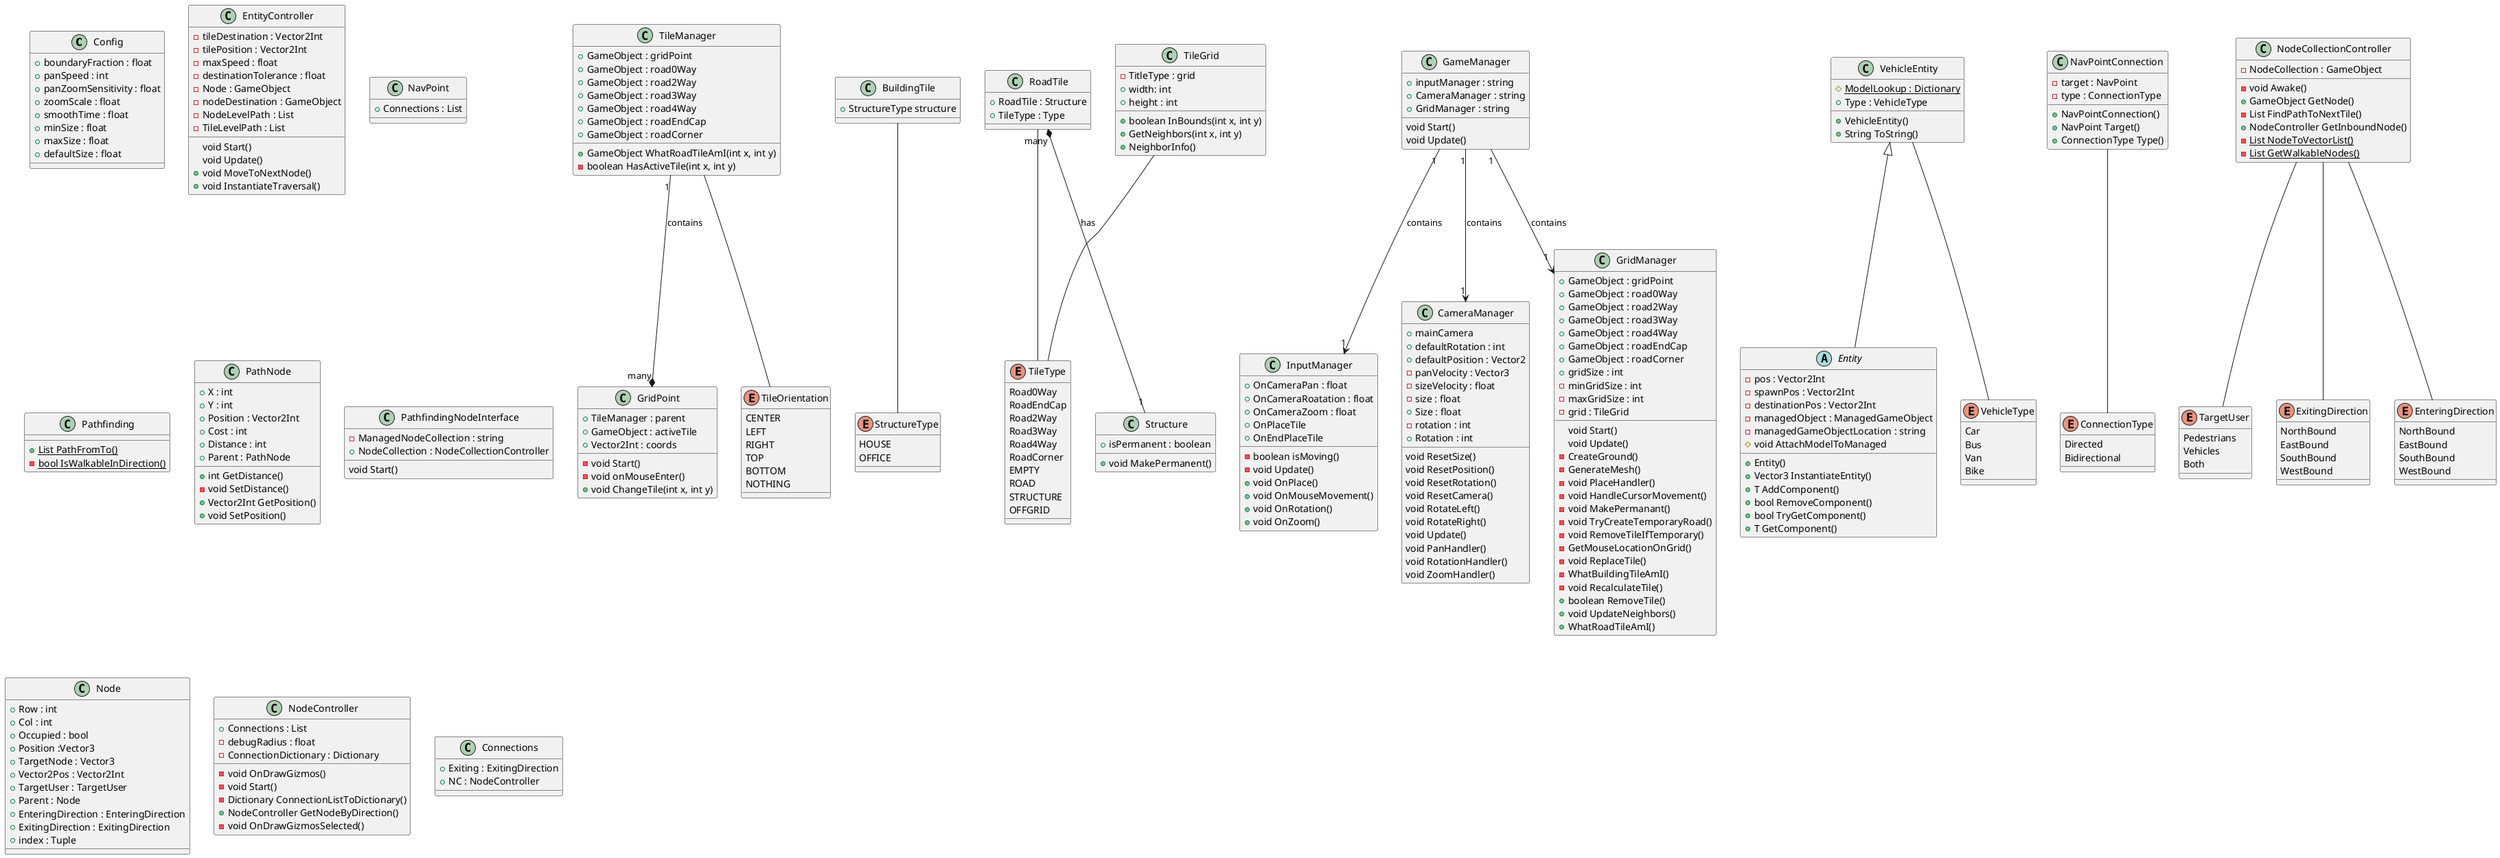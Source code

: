 @startuml ClassDiagram
class Config {
 +boundaryFraction : float
 +panSpeed : int 
 +panZoomSensitivity : float
 +zoomScale : float
 +smoothTime : float 
 +minSize : float 
 +maxSize : float
 +defaultSize : float
}

class GridPoint {
 +TileManager : parent
 +GameObject : activeTile
 +Vector2Int : coords
 -void Start() 
 -void onMouseEnter() 
 +void ChangeTile(int x, int y)
}

class TileManager {
 +GameObject : gridPoint 
 +GameObject : road0Way
 +GameObject : road2Way
 +GameObject : road3Way
 +GameObject : road4Way
 +GameObject : roadEndCap
 +GameObject : roadCorner
 +GameObject WhatRoadTileAmI(int x, int y)
 -boolean HasActiveTile(int x, int y)
}
enum TileOrientation {
    CENTER
    LEFT
    RIGHT
    TOP
    BOTTOM
    NOTHING
}


class BuildingTile {
 +StructureType structure
}
enum StructureType {
    HOUSE
    OFFICE
}

class RoadTile {
 +RoadTile : Structure
 +TileType : Type
}
enum TileType {
    Road0Way
    RoadEndCap
    Road2Way
    Road3Way
    Road4Way
    RoadCorner
}

class Structure {
 +isPermanent : boolean
 +void MakePermanent()
}

class TileGrid {
 -TitleType : grid
 +width: int
 +height : int
 +boolean InBounds(int x, int y)
 +GetNeighbors(int x, int y)
 +NeighborInfo()
}
enum TileType {
    EMPTY
    ROAD
    STRUCTURE
    OFFGRID
}


class InputManager {
 +OnCameraPan : float
 +OnCameraRoatation : float
 +OnCameraZoom : float
 +OnPlaceTile
 +OnEndPlaceTile
 -boolean isMoving()
 -void Update()
 +void OnPlace()
 +void OnMouseMovement() 
 +void OnRotation()
 +void OnZoom()
}

class CameraManager {
 +mainCamera
 +defaultRotation : int
 +defaultPosition : Vector2
 -panVelocity : Vector3
 -sizeVelocity : float
 -size : float
 +Size : float
 -rotation : int
 +Rotation : int
 void ResetSize()
 void ResetPosition()
 void ResetRotation()
 void ResetCamera()
 void RotateLeft()
 void RotateRight()
 void Update()
 void PanHandler()
 void RotationHandler()
 void ZoomHandler()
}

class GameManager {
 +inputManager : string
 +CameraManager : string
 +GridManager : string
 void Start()
 void Update()
}

class GridManager {
 +GameObject : gridPoint 
 +GameObject : road0Way
 +GameObject : road2Way
 +GameObject : road3Way
 +GameObject : road4Way
 +GameObject : roadEndCap
 +GameObject : roadCorner
 +gridSize : int
 -minGridSize : int 
 -maxGridSize : int
 -grid : TileGrid
  void Start()
  void Update()
 -CreateGround()
 -GenerateMesh()
 -void PlaceHandler()
 -void HandleCursorMovement()
 -void MakePermanant()
 -void TryCreateTemporaryRoad()
 -void RemoveTileIfTemporary()
 -GetMouseLocationOnGrid()
 -void ReplaceTile()
 -WhatBuildingTileAmI()
 -void RecalculateTile()
 +boolean RemoveTile()
 +void UpdateNeighbors()
 +WhatRoadTileAmI()
}

class EntityController {
-tileDestination : Vector2Int
-tilePosition : Vector2Int
-maxSpeed : float
-destinationTolerance : float
-Node : GameObject
-nodeDestination : GameObject
-NodeLevelPath : List
-TileLevelPath : List
void Start()
void Update()
+void MoveToNextNode()
+void InstantiateTraversal()
}

abstract class Entity {
-pos : Vector2Int
-spawnPos : Vector2Int
-destinationPos : Vector2Int
-managedObject : ManagedGameObject
-managedGameObjectLocation : string
+Entity()
+Vector3 InstantiateEntity()
+T AddComponent()
+bool RemoveComponent()
+bool TryGetComponent()
+T GetComponent()
#void AttachModelToManaged
}

class VehicleEntity {
{static} #ModelLookup : Dictionary
+Type : VehicleType
+VehicleEntity()
+String ToString()
}
enum VehicleType{
    Car
    Bus
    Van
    Bike
}
class NavPoint {
+Connections : List
}

class NavPointConnection{
-target : NavPoint
-type : ConnectionType
+NavPointConnection()
+NavPoint Target()
+ConnectionType Type()
}
enum ConnectionType {
    Directed
    Bidirectional
}

class Pathfinding {
{static} +List PathFromTo()
{static} -bool IsWalkableInDirection()
}

class PathNode {
+X : int
+Y : int
+Position : Vector2Int
+Cost : int
+Distance : int
+Parent : PathNode
+int GetDistance()
-void SetDistance()
+Vector2Int GetPosition()
+void SetPosition()
}

class PathfindingNodeInterface {
-ManagedNodeCollection : string
+ NodeCollection : NodeCollectionController
void Start()
}

class NodeCollectionController {
-NodeCollection : GameObject
-void Awake()
+GameObject GetNode()
-List FindPathToNextTile()
+NodeController GetInboundNode()
{static} -List NodeToVectorList()
{static} -List GetWalkableNodes()
}
enum TargetUser {
    Pedestrians
    Vehicles
    Both
}
enum ExitingDirection {
    NorthBound
    EastBound
    SouthBound
    WestBound
}
enum EnteringDirection {
    NorthBound
    EastBound
    SouthBound
    WestBound
}
class Node {
+Row : int
+Col : int
+Occupied : bool
+Position :Vector3
+TargetNode : Vector3
+Vector2Pos : Vector2Int
+TargetUser : TargetUser
+Parent : Node
+EnteringDirection : EnteringDirection
+ExitingDirection : ExitingDirection
+index : Tuple
}

class NodeController {
+Connections : List
-debugRadius : float
-ConnectionDictionary : Dictionary
-void OnDrawGizmos()
-void Start()
-Dictionary ConnectionListToDictionary()
+NodeController GetNodeByDirection()
-void OnDrawGizmosSelected()
}

class Connections {
+Exiting : ExitingDirection
+NC : NodeController
}

GameManager "1" --> "1"  CameraManager : contains
GameManager "1" --> "1"  InputManager : contains
GameManager "1" --> "1"  GridManager : contains
TileManager --  TileOrientation 
BuildingTile -- StructureType
TileManager "1" --* "many" GridPoint : contains
TileGrid -- TileType
RoadTile -- TileType 
RoadTile "many" *-- "1" Structure : has
VehicleEntity <|-- Entity
VehicleEntity -- VehicleType
NavPointConnection -- ConnectionType
NodeCollectionController -- TargetUser
NodeCollectionController -- EnteringDirection
NodeCollectionController -- ExitingDirection
@enduml
